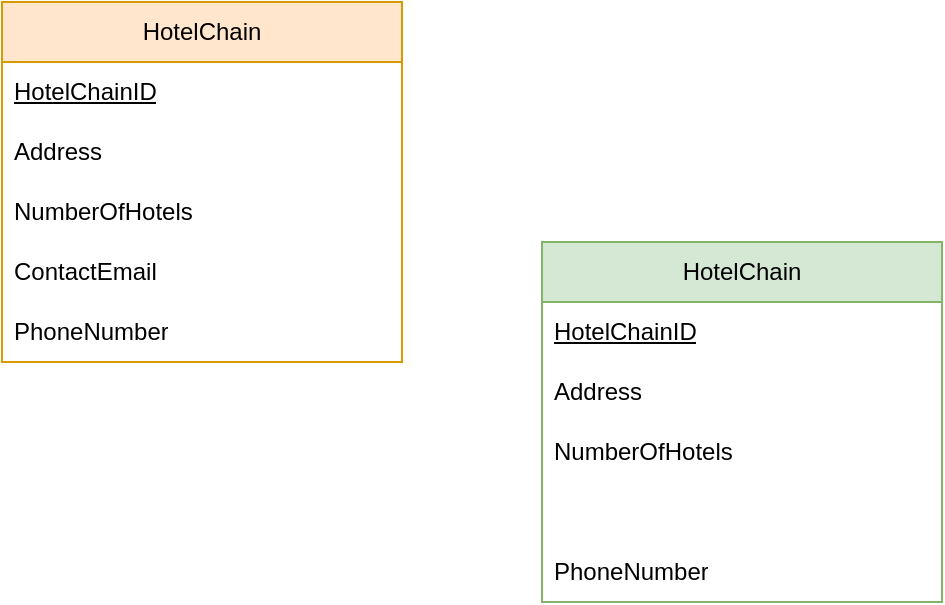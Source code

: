 <mxfile version="23.1.1" type="github">
  <diagram id="R2lEEEUBdFMjLlhIrx00" name="Page-1">
    <mxGraphModel dx="909" dy="581" grid="1" gridSize="10" guides="1" tooltips="1" connect="1" arrows="1" fold="1" page="1" pageScale="1" pageWidth="850" pageHeight="1100" math="0" shadow="0" extFonts="Permanent Marker^https://fonts.googleapis.com/css?family=Permanent+Marker">
      <root>
        <mxCell id="0" />
        <mxCell id="1" parent="0" />
        <mxCell id="ZhQRl7QRVWkYe-k_6IZD-2" value="HotelChain" style="swimlane;fontStyle=0;childLayout=stackLayout;horizontal=1;startSize=30;horizontalStack=0;resizeParent=1;resizeParentMax=0;resizeLast=0;collapsible=1;marginBottom=0;whiteSpace=wrap;html=1;fillColor=#ffe6cc;strokeColor=#d79b00;rounded=0;" parent="1" vertex="1">
          <mxGeometry x="340" y="140" width="200" height="180" as="geometry" />
        </mxCell>
        <mxCell id="ZhQRl7QRVWkYe-k_6IZD-3" value="&lt;u&gt;HotelChainID&lt;/u&gt;" style="text;strokeColor=none;fillColor=none;align=left;verticalAlign=middle;spacingLeft=4;spacingRight=4;overflow=hidden;points=[[0,0.5],[1,0.5]];portConstraint=eastwest;rotatable=0;whiteSpace=wrap;html=1;rounded=0;" parent="ZhQRl7QRVWkYe-k_6IZD-2" vertex="1">
          <mxGeometry y="30" width="200" height="30" as="geometry" />
        </mxCell>
        <mxCell id="ZhQRl7QRVWkYe-k_6IZD-4" value="Address" style="text;strokeColor=none;fillColor=none;align=left;verticalAlign=middle;spacingLeft=4;spacingRight=4;overflow=hidden;points=[[0,0.5],[1,0.5]];portConstraint=eastwest;rotatable=0;whiteSpace=wrap;html=1;rounded=0;" parent="ZhQRl7QRVWkYe-k_6IZD-2" vertex="1">
          <mxGeometry y="60" width="200" height="30" as="geometry" />
        </mxCell>
        <mxCell id="ZhQRl7QRVWkYe-k_6IZD-5" value="NumberOfHotels" style="text;strokeColor=none;fillColor=none;align=left;verticalAlign=middle;spacingLeft=4;spacingRight=4;overflow=hidden;points=[[0,0.5],[1,0.5]];portConstraint=eastwest;rotatable=0;whiteSpace=wrap;html=1;rounded=0;" parent="ZhQRl7QRVWkYe-k_6IZD-2" vertex="1">
          <mxGeometry y="90" width="200" height="30" as="geometry" />
        </mxCell>
        <mxCell id="n6qlhuI8QrUAEuEiPk_b-4" style="text;strokeColor=none;fillColor=none;align=left;verticalAlign=middle;spacingLeft=4;spacingRight=4;overflow=hidden;points=[[0,0.5],[1,0.5]];portConstraint=eastwest;rotatable=0;whiteSpace=wrap;html=1;rounded=0;" vertex="1" parent="ZhQRl7QRVWkYe-k_6IZD-2">
          <mxGeometry y="120" width="200" height="30" as="geometry" />
        </mxCell>
        <mxCell id="n6qlhuI8QrUAEuEiPk_b-5" value="PhoneNumber" style="text;strokeColor=none;fillColor=none;align=left;verticalAlign=middle;spacingLeft=4;spacingRight=4;overflow=hidden;points=[[0,0.5],[1,0.5]];portConstraint=eastwest;rotatable=0;whiteSpace=wrap;html=1;rounded=0;" vertex="1" parent="ZhQRl7QRVWkYe-k_6IZD-2">
          <mxGeometry y="150" width="200" height="30" as="geometry" />
        </mxCell>
        <mxCell id="n6qlhuI8QrUAEuEiPk_b-3" value="ContactEmail" style="text;strokeColor=none;fillColor=none;align=left;verticalAlign=middle;spacingLeft=4;spacingRight=4;overflow=hidden;points=[[0,0.5],[1,0.5]];portConstraint=eastwest;rotatable=0;whiteSpace=wrap;html=1;rounded=0;" vertex="1" parent="1">
          <mxGeometry x="340" y="260" width="200" height="30" as="geometry" />
        </mxCell>
        <mxCell id="n6qlhuI8QrUAEuEiPk_b-6" value="HotelChain" style="swimlane;fontStyle=0;childLayout=stackLayout;horizontal=1;startSize=30;horizontalStack=0;resizeParent=1;resizeParentMax=0;resizeLast=0;collapsible=1;marginBottom=0;whiteSpace=wrap;html=1;fillColor=#d5e8d4;strokeColor=#82b366;rounded=0;" vertex="1" parent="1">
          <mxGeometry x="610" y="260" width="200" height="180" as="geometry" />
        </mxCell>
        <mxCell id="n6qlhuI8QrUAEuEiPk_b-7" value="&lt;u&gt;HotelChainID&lt;/u&gt;" style="text;strokeColor=none;fillColor=none;align=left;verticalAlign=middle;spacingLeft=4;spacingRight=4;overflow=hidden;points=[[0,0.5],[1,0.5]];portConstraint=eastwest;rotatable=0;whiteSpace=wrap;html=1;rounded=0;" vertex="1" parent="n6qlhuI8QrUAEuEiPk_b-6">
          <mxGeometry y="30" width="200" height="30" as="geometry" />
        </mxCell>
        <mxCell id="n6qlhuI8QrUAEuEiPk_b-8" value="Address" style="text;strokeColor=none;fillColor=none;align=left;verticalAlign=middle;spacingLeft=4;spacingRight=4;overflow=hidden;points=[[0,0.5],[1,0.5]];portConstraint=eastwest;rotatable=0;whiteSpace=wrap;html=1;rounded=0;" vertex="1" parent="n6qlhuI8QrUAEuEiPk_b-6">
          <mxGeometry y="60" width="200" height="30" as="geometry" />
        </mxCell>
        <mxCell id="n6qlhuI8QrUAEuEiPk_b-9" value="NumberOfHotels" style="text;strokeColor=none;fillColor=none;align=left;verticalAlign=middle;spacingLeft=4;spacingRight=4;overflow=hidden;points=[[0,0.5],[1,0.5]];portConstraint=eastwest;rotatable=0;whiteSpace=wrap;html=1;rounded=0;" vertex="1" parent="n6qlhuI8QrUAEuEiPk_b-6">
          <mxGeometry y="90" width="200" height="30" as="geometry" />
        </mxCell>
        <mxCell id="n6qlhuI8QrUAEuEiPk_b-10" style="text;strokeColor=none;fillColor=none;align=left;verticalAlign=middle;spacingLeft=4;spacingRight=4;overflow=hidden;points=[[0,0.5],[1,0.5]];portConstraint=eastwest;rotatable=0;whiteSpace=wrap;html=1;rounded=0;" vertex="1" parent="n6qlhuI8QrUAEuEiPk_b-6">
          <mxGeometry y="120" width="200" height="30" as="geometry" />
        </mxCell>
        <mxCell id="n6qlhuI8QrUAEuEiPk_b-11" value="PhoneNumber" style="text;strokeColor=none;fillColor=none;align=left;verticalAlign=middle;spacingLeft=4;spacingRight=4;overflow=hidden;points=[[0,0.5],[1,0.5]];portConstraint=eastwest;rotatable=0;whiteSpace=wrap;html=1;rounded=0;" vertex="1" parent="n6qlhuI8QrUAEuEiPk_b-6">
          <mxGeometry y="150" width="200" height="30" as="geometry" />
        </mxCell>
      </root>
    </mxGraphModel>
  </diagram>
</mxfile>
